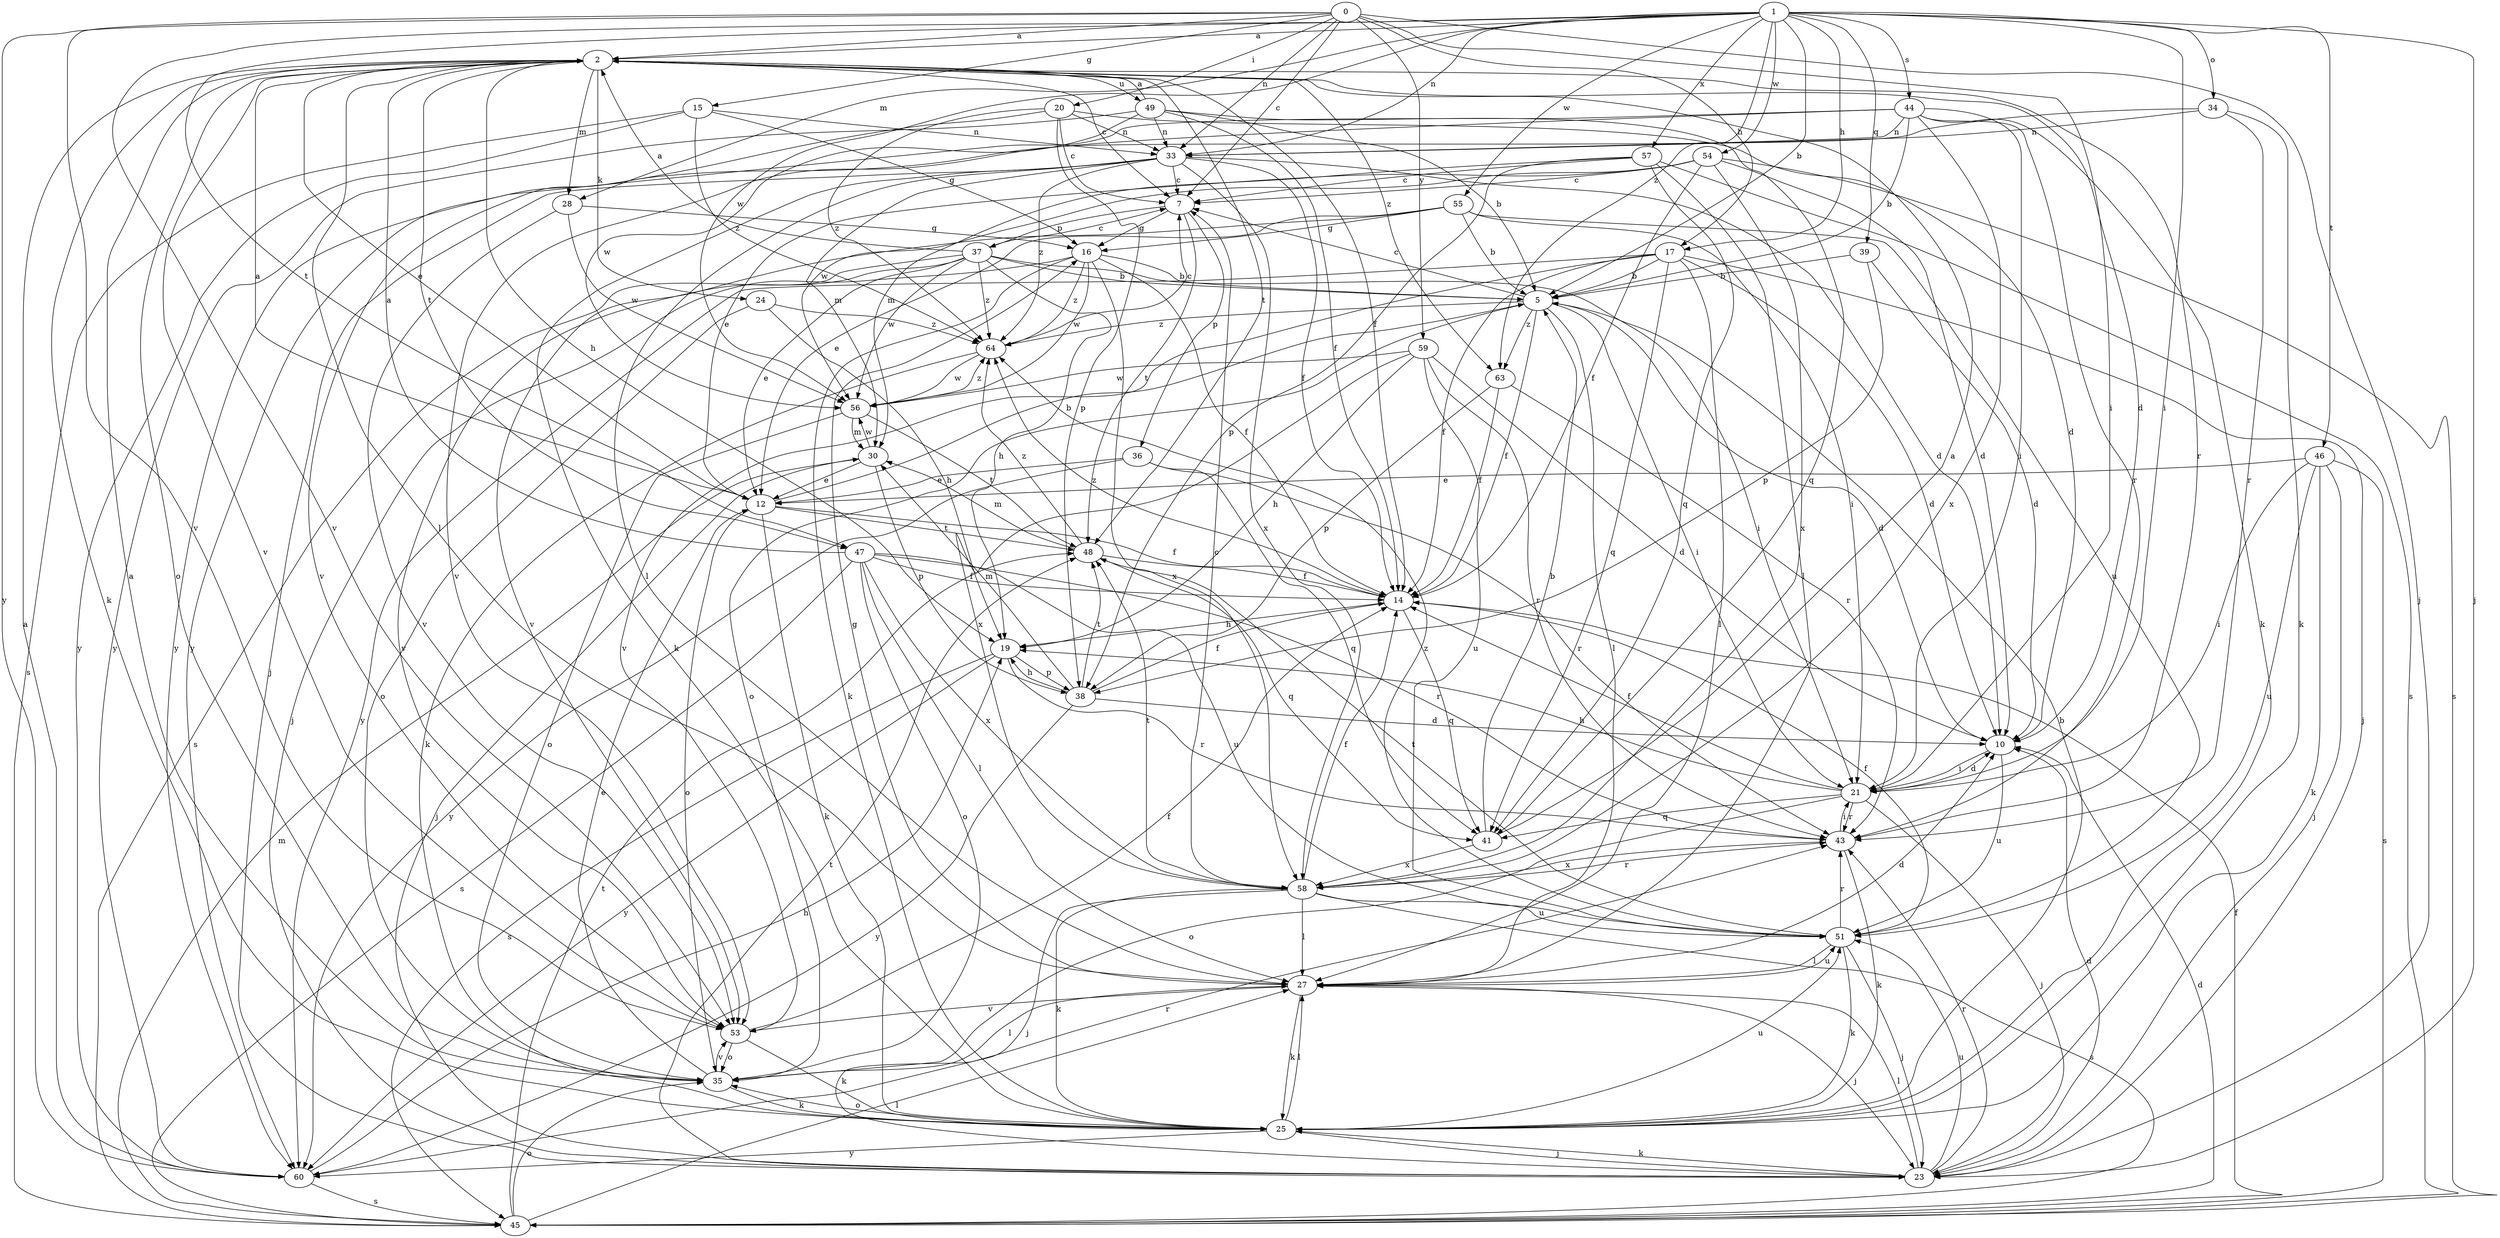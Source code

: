 strict digraph  {
0;
1;
2;
5;
7;
10;
12;
14;
15;
16;
17;
19;
20;
21;
23;
24;
25;
27;
28;
30;
33;
34;
35;
36;
37;
38;
39;
41;
43;
44;
45;
46;
47;
48;
49;
51;
53;
54;
55;
56;
57;
58;
59;
60;
63;
64;
0 -> 2  [label=a];
0 -> 7  [label=c];
0 -> 15  [label=g];
0 -> 17  [label=h];
0 -> 20  [label=i];
0 -> 21  [label=i];
0 -> 23  [label=j];
0 -> 33  [label=n];
0 -> 53  [label=v];
0 -> 59  [label=y];
0 -> 60  [label=y];
1 -> 2  [label=a];
1 -> 5  [label=b];
1 -> 17  [label=h];
1 -> 21  [label=i];
1 -> 23  [label=j];
1 -> 28  [label=m];
1 -> 33  [label=n];
1 -> 34  [label=o];
1 -> 39  [label=q];
1 -> 44  [label=s];
1 -> 46  [label=t];
1 -> 47  [label=t];
1 -> 53  [label=v];
1 -> 54  [label=w];
1 -> 55  [label=w];
1 -> 56  [label=w];
1 -> 57  [label=x];
1 -> 63  [label=z];
2 -> 7  [label=c];
2 -> 10  [label=d];
2 -> 12  [label=e];
2 -> 14  [label=f];
2 -> 19  [label=h];
2 -> 24  [label=k];
2 -> 25  [label=k];
2 -> 27  [label=l];
2 -> 28  [label=m];
2 -> 35  [label=o];
2 -> 43  [label=r];
2 -> 47  [label=t];
2 -> 48  [label=t];
2 -> 49  [label=u];
2 -> 53  [label=v];
2 -> 63  [label=z];
5 -> 7  [label=c];
5 -> 10  [label=d];
5 -> 14  [label=f];
5 -> 21  [label=i];
5 -> 27  [label=l];
5 -> 35  [label=o];
5 -> 63  [label=z];
5 -> 64  [label=z];
7 -> 16  [label=g];
7 -> 36  [label=p];
7 -> 37  [label=p];
7 -> 48  [label=t];
10 -> 21  [label=i];
10 -> 51  [label=u];
12 -> 2  [label=a];
12 -> 5  [label=b];
12 -> 14  [label=f];
12 -> 25  [label=k];
12 -> 35  [label=o];
12 -> 48  [label=t];
14 -> 19  [label=h];
14 -> 41  [label=q];
14 -> 64  [label=z];
15 -> 16  [label=g];
15 -> 33  [label=n];
15 -> 45  [label=s];
15 -> 60  [label=y];
15 -> 64  [label=z];
16 -> 5  [label=b];
16 -> 14  [label=f];
16 -> 23  [label=j];
16 -> 25  [label=k];
16 -> 56  [label=w];
16 -> 58  [label=x];
16 -> 64  [label=z];
17 -> 5  [label=b];
17 -> 10  [label=d];
17 -> 14  [label=f];
17 -> 23  [label=j];
17 -> 27  [label=l];
17 -> 41  [label=q];
17 -> 53  [label=v];
17 -> 60  [label=y];
19 -> 38  [label=p];
19 -> 43  [label=r];
19 -> 45  [label=s];
19 -> 60  [label=y];
20 -> 7  [label=c];
20 -> 10  [label=d];
20 -> 33  [label=n];
20 -> 38  [label=p];
20 -> 53  [label=v];
20 -> 64  [label=z];
21 -> 10  [label=d];
21 -> 14  [label=f];
21 -> 19  [label=h];
21 -> 23  [label=j];
21 -> 35  [label=o];
21 -> 41  [label=q];
21 -> 43  [label=r];
23 -> 10  [label=d];
23 -> 25  [label=k];
23 -> 27  [label=l];
23 -> 43  [label=r];
23 -> 48  [label=t];
23 -> 51  [label=u];
24 -> 19  [label=h];
24 -> 35  [label=o];
24 -> 64  [label=z];
25 -> 5  [label=b];
25 -> 23  [label=j];
25 -> 27  [label=l];
25 -> 35  [label=o];
25 -> 51  [label=u];
25 -> 60  [label=y];
27 -> 10  [label=d];
27 -> 16  [label=g];
27 -> 23  [label=j];
27 -> 25  [label=k];
27 -> 51  [label=u];
27 -> 53  [label=v];
28 -> 16  [label=g];
28 -> 53  [label=v];
28 -> 56  [label=w];
30 -> 12  [label=e];
30 -> 23  [label=j];
30 -> 38  [label=p];
30 -> 56  [label=w];
33 -> 7  [label=c];
33 -> 10  [label=d];
33 -> 14  [label=f];
33 -> 23  [label=j];
33 -> 25  [label=k];
33 -> 27  [label=l];
33 -> 30  [label=m];
33 -> 58  [label=x];
33 -> 64  [label=z];
34 -> 25  [label=k];
34 -> 33  [label=n];
34 -> 43  [label=r];
34 -> 60  [label=y];
35 -> 2  [label=a];
35 -> 12  [label=e];
35 -> 25  [label=k];
35 -> 27  [label=l];
35 -> 53  [label=v];
36 -> 12  [label=e];
36 -> 41  [label=q];
36 -> 43  [label=r];
36 -> 60  [label=y];
37 -> 2  [label=a];
37 -> 5  [label=b];
37 -> 7  [label=c];
37 -> 12  [label=e];
37 -> 19  [label=h];
37 -> 21  [label=i];
37 -> 45  [label=s];
37 -> 53  [label=v];
37 -> 56  [label=w];
37 -> 64  [label=z];
38 -> 10  [label=d];
38 -> 14  [label=f];
38 -> 19  [label=h];
38 -> 30  [label=m];
38 -> 48  [label=t];
38 -> 60  [label=y];
39 -> 5  [label=b];
39 -> 10  [label=d];
39 -> 38  [label=p];
41 -> 2  [label=a];
41 -> 5  [label=b];
41 -> 58  [label=x];
43 -> 21  [label=i];
43 -> 25  [label=k];
43 -> 58  [label=x];
44 -> 5  [label=b];
44 -> 21  [label=i];
44 -> 25  [label=k];
44 -> 33  [label=n];
44 -> 43  [label=r];
44 -> 53  [label=v];
44 -> 58  [label=x];
44 -> 60  [label=y];
45 -> 10  [label=d];
45 -> 14  [label=f];
45 -> 27  [label=l];
45 -> 30  [label=m];
45 -> 35  [label=o];
45 -> 48  [label=t];
46 -> 12  [label=e];
46 -> 21  [label=i];
46 -> 23  [label=j];
46 -> 25  [label=k];
46 -> 45  [label=s];
46 -> 51  [label=u];
47 -> 2  [label=a];
47 -> 14  [label=f];
47 -> 27  [label=l];
47 -> 35  [label=o];
47 -> 43  [label=r];
47 -> 45  [label=s];
47 -> 51  [label=u];
47 -> 58  [label=x];
48 -> 14  [label=f];
48 -> 30  [label=m];
48 -> 41  [label=q];
48 -> 64  [label=z];
49 -> 2  [label=a];
49 -> 5  [label=b];
49 -> 14  [label=f];
49 -> 33  [label=n];
49 -> 41  [label=q];
49 -> 56  [label=w];
49 -> 60  [label=y];
51 -> 14  [label=f];
51 -> 23  [label=j];
51 -> 25  [label=k];
51 -> 27  [label=l];
51 -> 43  [label=r];
51 -> 48  [label=t];
51 -> 64  [label=z];
53 -> 14  [label=f];
53 -> 25  [label=k];
53 -> 35  [label=o];
54 -> 7  [label=c];
54 -> 10  [label=d];
54 -> 12  [label=e];
54 -> 14  [label=f];
54 -> 45  [label=s];
54 -> 56  [label=w];
54 -> 58  [label=x];
55 -> 5  [label=b];
55 -> 12  [label=e];
55 -> 16  [label=g];
55 -> 21  [label=i];
55 -> 51  [label=u];
55 -> 53  [label=v];
56 -> 30  [label=m];
56 -> 35  [label=o];
56 -> 48  [label=t];
56 -> 64  [label=z];
57 -> 7  [label=c];
57 -> 27  [label=l];
57 -> 30  [label=m];
57 -> 38  [label=p];
57 -> 41  [label=q];
57 -> 45  [label=s];
58 -> 7  [label=c];
58 -> 14  [label=f];
58 -> 23  [label=j];
58 -> 25  [label=k];
58 -> 27  [label=l];
58 -> 43  [label=r];
58 -> 45  [label=s];
58 -> 48  [label=t];
58 -> 51  [label=u];
59 -> 10  [label=d];
59 -> 19  [label=h];
59 -> 43  [label=r];
59 -> 51  [label=u];
59 -> 56  [label=w];
59 -> 58  [label=x];
60 -> 2  [label=a];
60 -> 19  [label=h];
60 -> 43  [label=r];
60 -> 45  [label=s];
63 -> 14  [label=f];
63 -> 38  [label=p];
63 -> 43  [label=r];
64 -> 7  [label=c];
64 -> 25  [label=k];
64 -> 56  [label=w];
}

